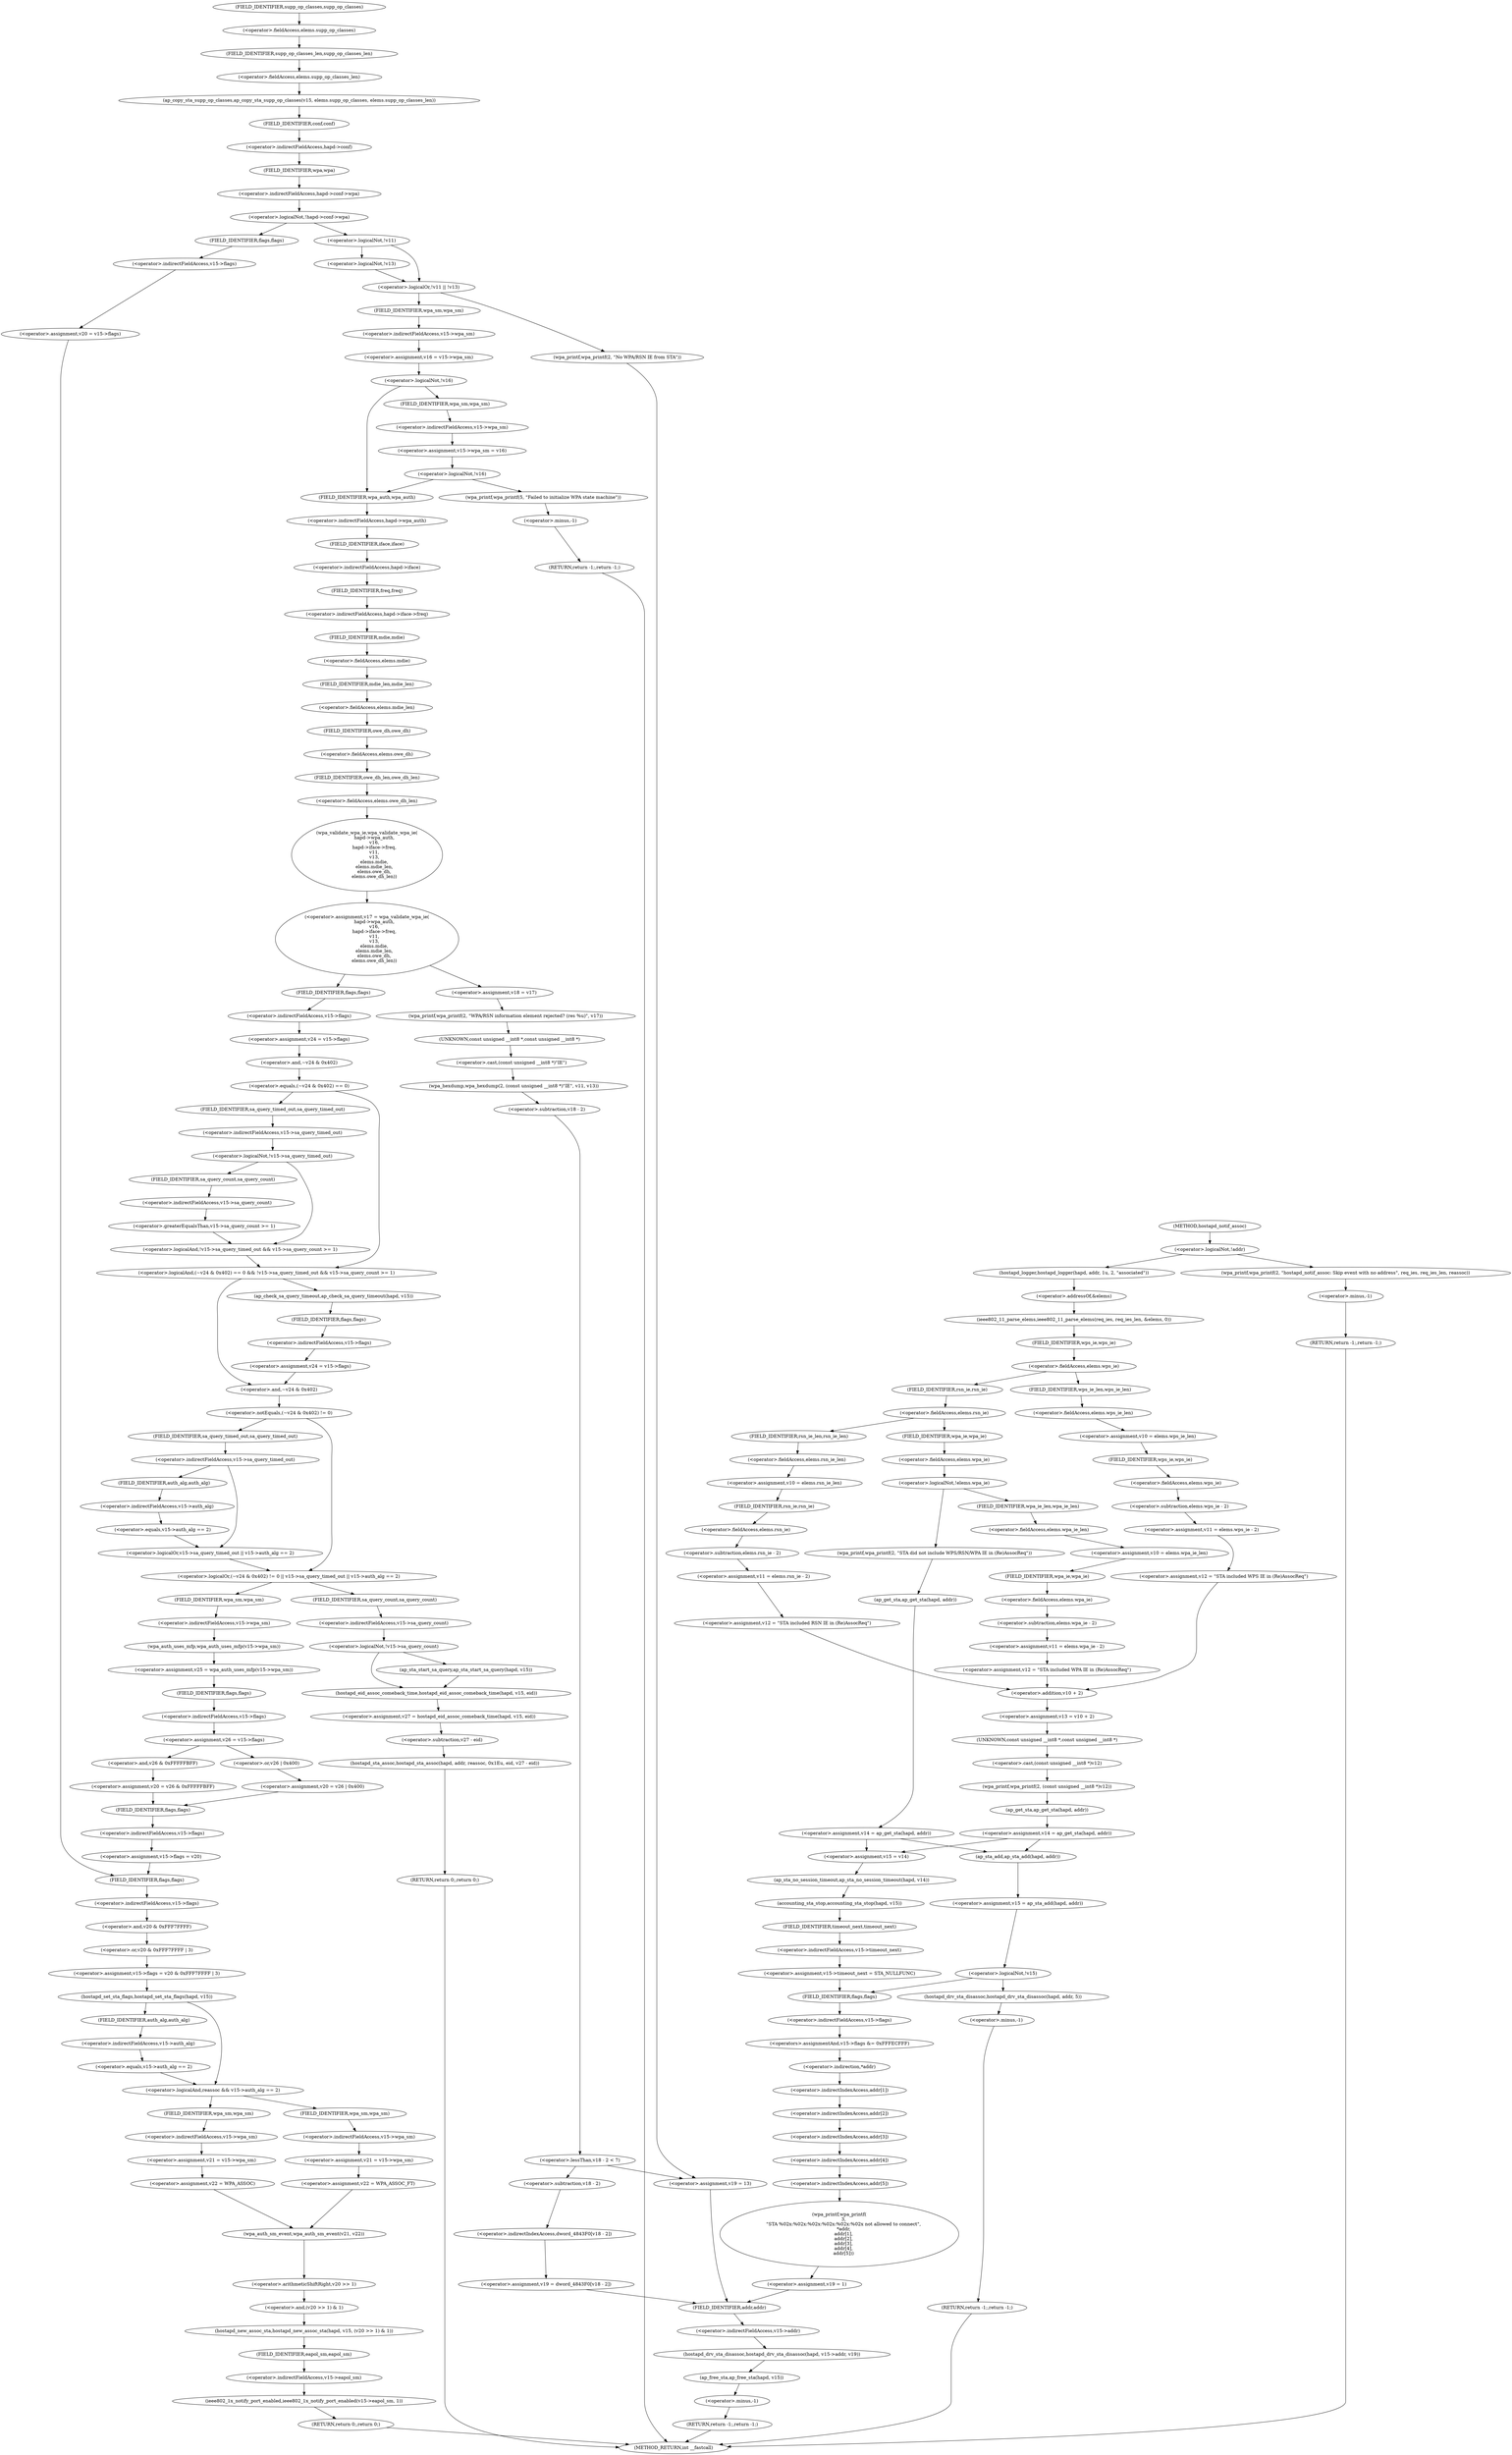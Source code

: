 digraph hostapd_notif_assoc {  
"1000147" [label = "(<operator>.logicalNot,!addr)" ]
"1000150" [label = "(wpa_printf,wpa_printf(2, \"hostapd_notif_assoc: Skip event with no address\", req_ies, req_ies_len, reassoc))" ]
"1000156" [label = "(RETURN,return -1;,return -1;)" ]
"1000157" [label = "(<operator>.minus,-1)" ]
"1000159" [label = "(hostapd_logger,hostapd_logger(hapd, addr, 1u, 2, \"associated\"))" ]
"1000165" [label = "(ieee802_11_parse_elems,ieee802_11_parse_elems(req_ies, req_ies_len, &elems, 0))" ]
"1000168" [label = "(<operator>.addressOf,&elems)" ]
"1000172" [label = "(<operator>.fieldAccess,elems.wps_ie)" ]
"1000174" [label = "(FIELD_IDENTIFIER,wps_ie,wps_ie)" ]
"1000176" [label = "(<operator>.assignment,v10 = elems.wps_ie_len)" ]
"1000178" [label = "(<operator>.fieldAccess,elems.wps_ie_len)" ]
"1000180" [label = "(FIELD_IDENTIFIER,wps_ie_len,wps_ie_len)" ]
"1000181" [label = "(<operator>.assignment,v11 = elems.wps_ie - 2)" ]
"1000183" [label = "(<operator>.subtraction,elems.wps_ie - 2)" ]
"1000184" [label = "(<operator>.fieldAccess,elems.wps_ie)" ]
"1000186" [label = "(FIELD_IDENTIFIER,wps_ie,wps_ie)" ]
"1000188" [label = "(<operator>.assignment,v12 = \"STA included WPS IE in (Re)AssocReq\")" ]
"1000193" [label = "(<operator>.fieldAccess,elems.rsn_ie)" ]
"1000195" [label = "(FIELD_IDENTIFIER,rsn_ie,rsn_ie)" ]
"1000197" [label = "(<operator>.assignment,v10 = elems.rsn_ie_len)" ]
"1000199" [label = "(<operator>.fieldAccess,elems.rsn_ie_len)" ]
"1000201" [label = "(FIELD_IDENTIFIER,rsn_ie_len,rsn_ie_len)" ]
"1000202" [label = "(<operator>.assignment,v11 = elems.rsn_ie - 2)" ]
"1000204" [label = "(<operator>.subtraction,elems.rsn_ie - 2)" ]
"1000205" [label = "(<operator>.fieldAccess,elems.rsn_ie)" ]
"1000207" [label = "(FIELD_IDENTIFIER,rsn_ie,rsn_ie)" ]
"1000209" [label = "(<operator>.assignment,v12 = \"STA included RSN IE in (Re)AssocReq\")" ]
"1000215" [label = "(<operator>.logicalNot,!elems.wpa_ie)" ]
"1000216" [label = "(<operator>.fieldAccess,elems.wpa_ie)" ]
"1000218" [label = "(FIELD_IDENTIFIER,wpa_ie,wpa_ie)" ]
"1000220" [label = "(wpa_printf,wpa_printf(2, \"STA did not include WPS/RSN/WPA IE in (Re)AssocReq\"))" ]
"1000225" [label = "(<operator>.assignment,v14 = ap_get_sta(hapd, addr))" ]
"1000227" [label = "(ap_get_sta,ap_get_sta(hapd, addr))" ]
"1000234" [label = "(<operator>.assignment,v10 = elems.wpa_ie_len)" ]
"1000236" [label = "(<operator>.fieldAccess,elems.wpa_ie_len)" ]
"1000238" [label = "(FIELD_IDENTIFIER,wpa_ie_len,wpa_ie_len)" ]
"1000239" [label = "(<operator>.assignment,v11 = elems.wpa_ie - 2)" ]
"1000241" [label = "(<operator>.subtraction,elems.wpa_ie - 2)" ]
"1000242" [label = "(<operator>.fieldAccess,elems.wpa_ie)" ]
"1000244" [label = "(FIELD_IDENTIFIER,wpa_ie,wpa_ie)" ]
"1000246" [label = "(<operator>.assignment,v12 = \"STA included WPA IE in (Re)AssocReq\")" ]
"1000249" [label = "(<operator>.assignment,v13 = v10 + 2)" ]
"1000251" [label = "(<operator>.addition,v10 + 2)" ]
"1000254" [label = "(wpa_printf,wpa_printf(2, (const unsigned __int8 *)v12))" ]
"1000256" [label = "(<operator>.cast,(const unsigned __int8 *)v12)" ]
"1000257" [label = "(UNKNOWN,const unsigned __int8 *,const unsigned __int8 *)" ]
"1000259" [label = "(<operator>.assignment,v14 = ap_get_sta(hapd, addr))" ]
"1000261" [label = "(ap_get_sta,ap_get_sta(hapd, addr))" ]
"1000268" [label = "(<operator>.assignment,v15 = v14)" ]
"1000271" [label = "(ap_sta_no_session_timeout,ap_sta_no_session_timeout(hapd, v14))" ]
"1000274" [label = "(accounting_sta_stop,accounting_sta_stop(hapd, v15))" ]
"1000277" [label = "(<operator>.assignment,v15->timeout_next = STA_NULLFUNC)" ]
"1000278" [label = "(<operator>.indirectFieldAccess,v15->timeout_next)" ]
"1000280" [label = "(FIELD_IDENTIFIER,timeout_next,timeout_next)" ]
"1000284" [label = "(<operator>.assignment,v15 = ap_sta_add(hapd, addr))" ]
"1000286" [label = "(ap_sta_add,ap_sta_add(hapd, addr))" ]
"1000290" [label = "(<operator>.logicalNot,!v15)" ]
"1000293" [label = "(hostapd_drv_sta_disassoc,hostapd_drv_sta_disassoc(hapd, addr, 5))" ]
"1000297" [label = "(RETURN,return -1;,return -1;)" ]
"1000298" [label = "(<operator>.minus,-1)" ]
"1000301" [label = "(<operators>.assignmentAnd,v15->flags &= 0xFFFECFFF)" ]
"1000302" [label = "(<operator>.indirectFieldAccess,v15->flags)" ]
"1000304" [label = "(FIELD_IDENTIFIER,flags,flags)" ]
"1000307" [label = "(wpa_printf,wpa_printf(\n      3,\n      \"STA %02x:%02x:%02x:%02x:%02x:%02x not allowed to connect\",\n      *addr,\n      addr[1],\n      addr[2],\n      addr[3],\n      addr[4],\n      addr[5]))" ]
"1000310" [label = "(<operator>.indirection,*addr)" ]
"1000312" [label = "(<operator>.indirectIndexAccess,addr[1])" ]
"1000315" [label = "(<operator>.indirectIndexAccess,addr[2])" ]
"1000318" [label = "(<operator>.indirectIndexAccess,addr[3])" ]
"1000321" [label = "(<operator>.indirectIndexAccess,addr[4])" ]
"1000324" [label = "(<operator>.indirectIndexAccess,addr[5])" ]
"1000327" [label = "(<operator>.assignment,v19 = 1)" ]
"1000331" [label = "(ap_copy_sta_supp_op_classes,ap_copy_sta_supp_op_classes(v15, elems.supp_op_classes, elems.supp_op_classes_len))" ]
"1000333" [label = "(<operator>.fieldAccess,elems.supp_op_classes)" ]
"1000335" [label = "(FIELD_IDENTIFIER,supp_op_classes,supp_op_classes)" ]
"1000336" [label = "(<operator>.fieldAccess,elems.supp_op_classes_len)" ]
"1000338" [label = "(FIELD_IDENTIFIER,supp_op_classes_len,supp_op_classes_len)" ]
"1000340" [label = "(<operator>.logicalNot,!hapd->conf->wpa)" ]
"1000341" [label = "(<operator>.indirectFieldAccess,hapd->conf->wpa)" ]
"1000342" [label = "(<operator>.indirectFieldAccess,hapd->conf)" ]
"1000344" [label = "(FIELD_IDENTIFIER,conf,conf)" ]
"1000345" [label = "(FIELD_IDENTIFIER,wpa,wpa)" ]
"1000347" [label = "(<operator>.assignment,v20 = v15->flags)" ]
"1000349" [label = "(<operator>.indirectFieldAccess,v15->flags)" ]
"1000351" [label = "(FIELD_IDENTIFIER,flags,flags)" ]
"1000354" [label = "(<operator>.logicalOr,!v11 || !v13)" ]
"1000355" [label = "(<operator>.logicalNot,!v11)" ]
"1000357" [label = "(<operator>.logicalNot,!v13)" ]
"1000360" [label = "(wpa_printf,wpa_printf(2, \"No WPA/RSN IE from STA\"))" ]
"1000364" [label = "(<operator>.assignment,v16 = v15->wpa_sm)" ]
"1000366" [label = "(<operator>.indirectFieldAccess,v15->wpa_sm)" ]
"1000368" [label = "(FIELD_IDENTIFIER,wpa_sm,wpa_sm)" ]
"1000370" [label = "(<operator>.logicalNot,!v16)" ]
"1000373" [label = "(<operator>.assignment,v15->wpa_sm = v16)" ]
"1000374" [label = "(<operator>.indirectFieldAccess,v15->wpa_sm)" ]
"1000376" [label = "(FIELD_IDENTIFIER,wpa_sm,wpa_sm)" ]
"1000379" [label = "(<operator>.logicalNot,!v16)" ]
"1000382" [label = "(wpa_printf,wpa_printf(5, \"Failed to initialize WPA state machine\"))" ]
"1000385" [label = "(RETURN,return -1;,return -1;)" ]
"1000386" [label = "(<operator>.minus,-1)" ]
"1000388" [label = "(<operator>.assignment,v17 = wpa_validate_wpa_ie(\n          hapd->wpa_auth,\n          v16,\n          hapd->iface->freq,\n          v11,\n          v13,\n          elems.mdie,\n          elems.mdie_len,\n          elems.owe_dh,\n          elems.owe_dh_len))" ]
"1000390" [label = "(wpa_validate_wpa_ie,wpa_validate_wpa_ie(\n          hapd->wpa_auth,\n          v16,\n          hapd->iface->freq,\n          v11,\n          v13,\n          elems.mdie,\n          elems.mdie_len,\n          elems.owe_dh,\n          elems.owe_dh_len))" ]
"1000391" [label = "(<operator>.indirectFieldAccess,hapd->wpa_auth)" ]
"1000393" [label = "(FIELD_IDENTIFIER,wpa_auth,wpa_auth)" ]
"1000395" [label = "(<operator>.indirectFieldAccess,hapd->iface->freq)" ]
"1000396" [label = "(<operator>.indirectFieldAccess,hapd->iface)" ]
"1000398" [label = "(FIELD_IDENTIFIER,iface,iface)" ]
"1000399" [label = "(FIELD_IDENTIFIER,freq,freq)" ]
"1000402" [label = "(<operator>.fieldAccess,elems.mdie)" ]
"1000404" [label = "(FIELD_IDENTIFIER,mdie,mdie)" ]
"1000405" [label = "(<operator>.fieldAccess,elems.mdie_len)" ]
"1000407" [label = "(FIELD_IDENTIFIER,mdie_len,mdie_len)" ]
"1000408" [label = "(<operator>.fieldAccess,elems.owe_dh)" ]
"1000410" [label = "(FIELD_IDENTIFIER,owe_dh,owe_dh)" ]
"1000411" [label = "(<operator>.fieldAccess,elems.owe_dh_len)" ]
"1000413" [label = "(FIELD_IDENTIFIER,owe_dh_len,owe_dh_len)" ]
"1000417" [label = "(<operator>.assignment,v18 = v17)" ]
"1000420" [label = "(wpa_printf,wpa_printf(2, \"WPA/RSN information element rejected? (res %u)\", v17))" ]
"1000424" [label = "(wpa_hexdump,wpa_hexdump(2, (const unsigned __int8 *)\"IE\", v11, v13))" ]
"1000426" [label = "(<operator>.cast,(const unsigned __int8 *)\"IE\")" ]
"1000427" [label = "(UNKNOWN,const unsigned __int8 *,const unsigned __int8 *)" ]
"1000432" [label = "(<operator>.lessThan,v18 - 2 < 7)" ]
"1000433" [label = "(<operator>.subtraction,v18 - 2)" ]
"1000438" [label = "(<operator>.assignment,v19 = dword_4843F0[v18 - 2])" ]
"1000440" [label = "(<operator>.indirectIndexAccess,dword_4843F0[v18 - 2])" ]
"1000442" [label = "(<operator>.subtraction,v18 - 2)" ]
"1000446" [label = "(hostapd_drv_sta_disassoc,hostapd_drv_sta_disassoc(hapd, v15->addr, v19))" ]
"1000448" [label = "(<operator>.indirectFieldAccess,v15->addr)" ]
"1000450" [label = "(FIELD_IDENTIFIER,addr,addr)" ]
"1000452" [label = "(ap_free_sta,ap_free_sta(hapd, v15))" ]
"1000455" [label = "(RETURN,return -1;,return -1;)" ]
"1000456" [label = "(<operator>.minus,-1)" ]
"1000459" [label = "(<operator>.assignment,v19 = 13)" ]
"1000463" [label = "(<operator>.assignment,v24 = v15->flags)" ]
"1000465" [label = "(<operator>.indirectFieldAccess,v15->flags)" ]
"1000467" [label = "(FIELD_IDENTIFIER,flags,flags)" ]
"1000469" [label = "(<operator>.logicalAnd,(~v24 & 0x402) == 0 && !v15->sa_query_timed_out && v15->sa_query_count >= 1)" ]
"1000470" [label = "(<operator>.equals,(~v24 & 0x402) == 0)" ]
"1000471" [label = "(<operator>.and,~v24 & 0x402)" ]
"1000475" [label = "(<operator>.logicalAnd,!v15->sa_query_timed_out && v15->sa_query_count >= 1)" ]
"1000476" [label = "(<operator>.logicalNot,!v15->sa_query_timed_out)" ]
"1000477" [label = "(<operator>.indirectFieldAccess,v15->sa_query_timed_out)" ]
"1000479" [label = "(FIELD_IDENTIFIER,sa_query_timed_out,sa_query_timed_out)" ]
"1000480" [label = "(<operator>.greaterEqualsThan,v15->sa_query_count >= 1)" ]
"1000481" [label = "(<operator>.indirectFieldAccess,v15->sa_query_count)" ]
"1000483" [label = "(FIELD_IDENTIFIER,sa_query_count,sa_query_count)" ]
"1000486" [label = "(ap_check_sa_query_timeout,ap_check_sa_query_timeout(hapd, v15))" ]
"1000489" [label = "(<operator>.assignment,v24 = v15->flags)" ]
"1000491" [label = "(<operator>.indirectFieldAccess,v15->flags)" ]
"1000493" [label = "(FIELD_IDENTIFIER,flags,flags)" ]
"1000495" [label = "(<operator>.logicalOr,(~v24 & 0x402) != 0 || v15->sa_query_timed_out || v15->auth_alg == 2)" ]
"1000496" [label = "(<operator>.notEquals,(~v24 & 0x402) != 0)" ]
"1000497" [label = "(<operator>.and,~v24 & 0x402)" ]
"1000501" [label = "(<operator>.logicalOr,v15->sa_query_timed_out || v15->auth_alg == 2)" ]
"1000502" [label = "(<operator>.indirectFieldAccess,v15->sa_query_timed_out)" ]
"1000504" [label = "(FIELD_IDENTIFIER,sa_query_timed_out,sa_query_timed_out)" ]
"1000505" [label = "(<operator>.equals,v15->auth_alg == 2)" ]
"1000506" [label = "(<operator>.indirectFieldAccess,v15->auth_alg)" ]
"1000508" [label = "(FIELD_IDENTIFIER,auth_alg,auth_alg)" ]
"1000511" [label = "(<operator>.assignment,v25 = wpa_auth_uses_mfp(v15->wpa_sm))" ]
"1000513" [label = "(wpa_auth_uses_mfp,wpa_auth_uses_mfp(v15->wpa_sm))" ]
"1000514" [label = "(<operator>.indirectFieldAccess,v15->wpa_sm)" ]
"1000516" [label = "(FIELD_IDENTIFIER,wpa_sm,wpa_sm)" ]
"1000517" [label = "(<operator>.assignment,v26 = v15->flags)" ]
"1000519" [label = "(<operator>.indirectFieldAccess,v15->flags)" ]
"1000521" [label = "(FIELD_IDENTIFIER,flags,flags)" ]
"1000524" [label = "(<operator>.assignment,v20 = v26 | 0x400)" ]
"1000526" [label = "(<operator>.or,v26 | 0x400)" ]
"1000530" [label = "(<operator>.assignment,v20 = v26 & 0xFFFFFBFF)" ]
"1000532" [label = "(<operator>.and,v26 & 0xFFFFFBFF)" ]
"1000535" [label = "(<operator>.assignment,v15->flags = v20)" ]
"1000536" [label = "(<operator>.indirectFieldAccess,v15->flags)" ]
"1000538" [label = "(FIELD_IDENTIFIER,flags,flags)" ]
"1000541" [label = "(<operator>.assignment,v15->flags = v20 & 0xFFF7FFFF | 3)" ]
"1000542" [label = "(<operator>.indirectFieldAccess,v15->flags)" ]
"1000544" [label = "(FIELD_IDENTIFIER,flags,flags)" ]
"1000545" [label = "(<operator>.or,v20 & 0xFFF7FFFF | 3)" ]
"1000546" [label = "(<operator>.and,v20 & 0xFFF7FFFF)" ]
"1000550" [label = "(hostapd_set_sta_flags,hostapd_set_sta_flags(hapd, v15))" ]
"1000554" [label = "(<operator>.logicalAnd,reassoc && v15->auth_alg == 2)" ]
"1000556" [label = "(<operator>.equals,v15->auth_alg == 2)" ]
"1000557" [label = "(<operator>.indirectFieldAccess,v15->auth_alg)" ]
"1000559" [label = "(FIELD_IDENTIFIER,auth_alg,auth_alg)" ]
"1000562" [label = "(<operator>.assignment,v21 = v15->wpa_sm)" ]
"1000564" [label = "(<operator>.indirectFieldAccess,v15->wpa_sm)" ]
"1000566" [label = "(FIELD_IDENTIFIER,wpa_sm,wpa_sm)" ]
"1000567" [label = "(<operator>.assignment,v22 = WPA_ASSOC_FT)" ]
"1000572" [label = "(<operator>.assignment,v21 = v15->wpa_sm)" ]
"1000574" [label = "(<operator>.indirectFieldAccess,v15->wpa_sm)" ]
"1000576" [label = "(FIELD_IDENTIFIER,wpa_sm,wpa_sm)" ]
"1000577" [label = "(<operator>.assignment,v22 = WPA_ASSOC)" ]
"1000580" [label = "(wpa_auth_sm_event,wpa_auth_sm_event(v21, v22))" ]
"1000583" [label = "(hostapd_new_assoc_sta,hostapd_new_assoc_sta(hapd, v15, (v20 >> 1) & 1))" ]
"1000586" [label = "(<operator>.and,(v20 >> 1) & 1)" ]
"1000587" [label = "(<operator>.arithmeticShiftRight,v20 >> 1)" ]
"1000591" [label = "(ieee802_1x_notify_port_enabled,ieee802_1x_notify_port_enabled(v15->eapol_sm, 1))" ]
"1000592" [label = "(<operator>.indirectFieldAccess,v15->eapol_sm)" ]
"1000594" [label = "(FIELD_IDENTIFIER,eapol_sm,eapol_sm)" ]
"1000596" [label = "(RETURN,return 0;,return 0;)" ]
"1000599" [label = "(<operator>.logicalNot,!v15->sa_query_count)" ]
"1000600" [label = "(<operator>.indirectFieldAccess,v15->sa_query_count)" ]
"1000602" [label = "(FIELD_IDENTIFIER,sa_query_count,sa_query_count)" ]
"1000603" [label = "(ap_sta_start_sa_query,ap_sta_start_sa_query(hapd, v15))" ]
"1000606" [label = "(<operator>.assignment,v27 = hostapd_eid_assoc_comeback_time(hapd, v15, eid))" ]
"1000608" [label = "(hostapd_eid_assoc_comeback_time,hostapd_eid_assoc_comeback_time(hapd, v15, eid))" ]
"1000612" [label = "(hostapd_sta_assoc,hostapd_sta_assoc(hapd, addr, reassoc, 0x1Eu, eid, v27 - eid))" ]
"1000618" [label = "(<operator>.subtraction,v27 - eid)" ]
"1000621" [label = "(RETURN,return 0;,return 0;)" ]
"1000120" [label = "(METHOD,hostapd_notif_assoc)" ]
"1000623" [label = "(METHOD_RETURN,int __fastcall)" ]
  "1000147" -> "1000150" 
  "1000147" -> "1000159" 
  "1000150" -> "1000157" 
  "1000156" -> "1000623" 
  "1000157" -> "1000156" 
  "1000159" -> "1000168" 
  "1000165" -> "1000174" 
  "1000168" -> "1000165" 
  "1000172" -> "1000180" 
  "1000172" -> "1000195" 
  "1000174" -> "1000172" 
  "1000176" -> "1000186" 
  "1000178" -> "1000176" 
  "1000180" -> "1000178" 
  "1000181" -> "1000188" 
  "1000183" -> "1000181" 
  "1000184" -> "1000183" 
  "1000186" -> "1000184" 
  "1000188" -> "1000251" 
  "1000193" -> "1000201" 
  "1000193" -> "1000218" 
  "1000195" -> "1000193" 
  "1000197" -> "1000207" 
  "1000199" -> "1000197" 
  "1000201" -> "1000199" 
  "1000202" -> "1000209" 
  "1000204" -> "1000202" 
  "1000205" -> "1000204" 
  "1000207" -> "1000205" 
  "1000209" -> "1000251" 
  "1000215" -> "1000220" 
  "1000215" -> "1000238" 
  "1000216" -> "1000215" 
  "1000218" -> "1000216" 
  "1000220" -> "1000227" 
  "1000225" -> "1000268" 
  "1000225" -> "1000286" 
  "1000227" -> "1000225" 
  "1000234" -> "1000244" 
  "1000236" -> "1000234" 
  "1000238" -> "1000236" 
  "1000239" -> "1000246" 
  "1000241" -> "1000239" 
  "1000242" -> "1000241" 
  "1000244" -> "1000242" 
  "1000246" -> "1000251" 
  "1000249" -> "1000257" 
  "1000251" -> "1000249" 
  "1000254" -> "1000261" 
  "1000256" -> "1000254" 
  "1000257" -> "1000256" 
  "1000259" -> "1000268" 
  "1000259" -> "1000286" 
  "1000261" -> "1000259" 
  "1000268" -> "1000271" 
  "1000271" -> "1000274" 
  "1000274" -> "1000280" 
  "1000277" -> "1000304" 
  "1000278" -> "1000277" 
  "1000280" -> "1000278" 
  "1000284" -> "1000290" 
  "1000286" -> "1000284" 
  "1000290" -> "1000293" 
  "1000290" -> "1000304" 
  "1000293" -> "1000298" 
  "1000297" -> "1000623" 
  "1000298" -> "1000297" 
  "1000301" -> "1000310" 
  "1000302" -> "1000301" 
  "1000304" -> "1000302" 
  "1000307" -> "1000327" 
  "1000310" -> "1000312" 
  "1000312" -> "1000315" 
  "1000315" -> "1000318" 
  "1000318" -> "1000321" 
  "1000321" -> "1000324" 
  "1000324" -> "1000307" 
  "1000327" -> "1000450" 
  "1000331" -> "1000344" 
  "1000333" -> "1000338" 
  "1000335" -> "1000333" 
  "1000336" -> "1000331" 
  "1000338" -> "1000336" 
  "1000340" -> "1000351" 
  "1000340" -> "1000355" 
  "1000341" -> "1000340" 
  "1000342" -> "1000345" 
  "1000344" -> "1000342" 
  "1000345" -> "1000341" 
  "1000347" -> "1000544" 
  "1000349" -> "1000347" 
  "1000351" -> "1000349" 
  "1000354" -> "1000360" 
  "1000354" -> "1000368" 
  "1000355" -> "1000354" 
  "1000355" -> "1000357" 
  "1000357" -> "1000354" 
  "1000360" -> "1000459" 
  "1000364" -> "1000370" 
  "1000366" -> "1000364" 
  "1000368" -> "1000366" 
  "1000370" -> "1000376" 
  "1000370" -> "1000393" 
  "1000373" -> "1000379" 
  "1000374" -> "1000373" 
  "1000376" -> "1000374" 
  "1000379" -> "1000382" 
  "1000379" -> "1000393" 
  "1000382" -> "1000386" 
  "1000385" -> "1000623" 
  "1000386" -> "1000385" 
  "1000388" -> "1000417" 
  "1000388" -> "1000467" 
  "1000390" -> "1000388" 
  "1000391" -> "1000398" 
  "1000393" -> "1000391" 
  "1000395" -> "1000404" 
  "1000396" -> "1000399" 
  "1000398" -> "1000396" 
  "1000399" -> "1000395" 
  "1000402" -> "1000407" 
  "1000404" -> "1000402" 
  "1000405" -> "1000410" 
  "1000407" -> "1000405" 
  "1000408" -> "1000413" 
  "1000410" -> "1000408" 
  "1000411" -> "1000390" 
  "1000413" -> "1000411" 
  "1000417" -> "1000420" 
  "1000420" -> "1000427" 
  "1000424" -> "1000433" 
  "1000426" -> "1000424" 
  "1000427" -> "1000426" 
  "1000432" -> "1000442" 
  "1000432" -> "1000459" 
  "1000433" -> "1000432" 
  "1000438" -> "1000450" 
  "1000440" -> "1000438" 
  "1000442" -> "1000440" 
  "1000446" -> "1000452" 
  "1000448" -> "1000446" 
  "1000450" -> "1000448" 
  "1000452" -> "1000456" 
  "1000455" -> "1000623" 
  "1000456" -> "1000455" 
  "1000459" -> "1000450" 
  "1000463" -> "1000471" 
  "1000465" -> "1000463" 
  "1000467" -> "1000465" 
  "1000469" -> "1000486" 
  "1000469" -> "1000497" 
  "1000470" -> "1000469" 
  "1000470" -> "1000479" 
  "1000471" -> "1000470" 
  "1000475" -> "1000469" 
  "1000476" -> "1000475" 
  "1000476" -> "1000483" 
  "1000477" -> "1000476" 
  "1000479" -> "1000477" 
  "1000480" -> "1000475" 
  "1000481" -> "1000480" 
  "1000483" -> "1000481" 
  "1000486" -> "1000493" 
  "1000489" -> "1000497" 
  "1000491" -> "1000489" 
  "1000493" -> "1000491" 
  "1000495" -> "1000516" 
  "1000495" -> "1000602" 
  "1000496" -> "1000495" 
  "1000496" -> "1000504" 
  "1000497" -> "1000496" 
  "1000501" -> "1000495" 
  "1000502" -> "1000501" 
  "1000502" -> "1000508" 
  "1000504" -> "1000502" 
  "1000505" -> "1000501" 
  "1000506" -> "1000505" 
  "1000508" -> "1000506" 
  "1000511" -> "1000521" 
  "1000513" -> "1000511" 
  "1000514" -> "1000513" 
  "1000516" -> "1000514" 
  "1000517" -> "1000526" 
  "1000517" -> "1000532" 
  "1000519" -> "1000517" 
  "1000521" -> "1000519" 
  "1000524" -> "1000538" 
  "1000526" -> "1000524" 
  "1000530" -> "1000538" 
  "1000532" -> "1000530" 
  "1000535" -> "1000544" 
  "1000536" -> "1000535" 
  "1000538" -> "1000536" 
  "1000541" -> "1000550" 
  "1000542" -> "1000546" 
  "1000544" -> "1000542" 
  "1000545" -> "1000541" 
  "1000546" -> "1000545" 
  "1000550" -> "1000554" 
  "1000550" -> "1000559" 
  "1000554" -> "1000566" 
  "1000554" -> "1000576" 
  "1000556" -> "1000554" 
  "1000557" -> "1000556" 
  "1000559" -> "1000557" 
  "1000562" -> "1000567" 
  "1000564" -> "1000562" 
  "1000566" -> "1000564" 
  "1000567" -> "1000580" 
  "1000572" -> "1000577" 
  "1000574" -> "1000572" 
  "1000576" -> "1000574" 
  "1000577" -> "1000580" 
  "1000580" -> "1000587" 
  "1000583" -> "1000594" 
  "1000586" -> "1000583" 
  "1000587" -> "1000586" 
  "1000591" -> "1000596" 
  "1000592" -> "1000591" 
  "1000594" -> "1000592" 
  "1000596" -> "1000623" 
  "1000599" -> "1000603" 
  "1000599" -> "1000608" 
  "1000600" -> "1000599" 
  "1000602" -> "1000600" 
  "1000603" -> "1000608" 
  "1000606" -> "1000618" 
  "1000608" -> "1000606" 
  "1000612" -> "1000621" 
  "1000618" -> "1000612" 
  "1000621" -> "1000623" 
  "1000120" -> "1000147" 
}
